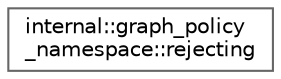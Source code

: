 digraph "类继承关系图"
{
 // LATEX_PDF_SIZE
  bgcolor="transparent";
  edge [fontname=Helvetica,fontsize=10,labelfontname=Helvetica,labelfontsize=10];
  node [fontname=Helvetica,fontsize=10,shape=box,height=0.2,width=0.4];
  rankdir="LR";
  Node0 [id="Node000000",label="internal::graph_policy\l_namespace::rejecting",height=0.2,width=0.4,color="grey40", fillcolor="white", style="filled",URL="$structinternal_1_1graph__policy__namespace_1_1rejecting.html",tooltip=" "];
}
